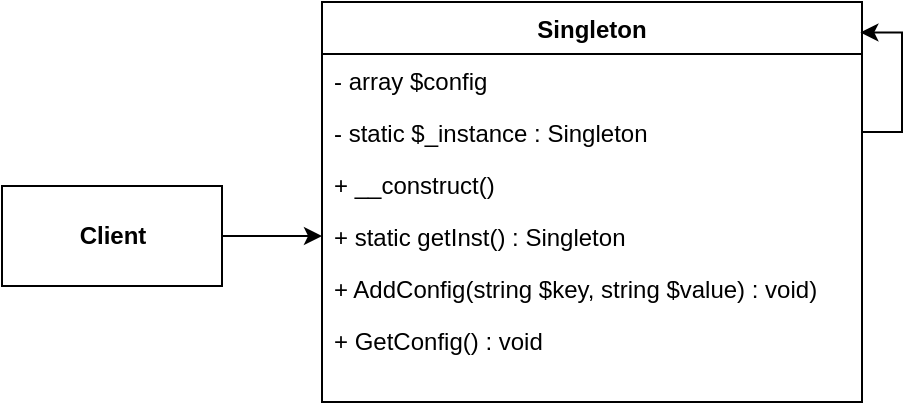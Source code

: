 <mxfile version="13.9.9" type="device"><diagram id="XrKHAZxXqrNPxV7MK5Gy" name="Страница 1"><mxGraphModel dx="1096" dy="599" grid="1" gridSize="10" guides="1" tooltips="1" connect="1" arrows="1" fold="1" page="1" pageScale="1" pageWidth="827" pageHeight="1169" math="0" shadow="0"><root><mxCell id="0"/><mxCell id="1" parent="0"/><mxCell id="qgOpEU0hdoBaaDOD05TA-1" value="Singleton" style="swimlane;fontStyle=1;childLayout=stackLayout;horizontal=1;startSize=26;fillColor=none;horizontalStack=0;resizeParent=1;resizeParentMax=0;resizeLast=0;collapsible=1;marginBottom=0;" vertex="1" parent="1"><mxGeometry x="90" y="130" width="270" height="200" as="geometry"/></mxCell><mxCell id="qgOpEU0hdoBaaDOD05TA-2" value="- array $config" style="text;strokeColor=none;fillColor=none;align=left;verticalAlign=top;spacingLeft=4;spacingRight=4;overflow=hidden;rotatable=0;points=[[0,0.5],[1,0.5]];portConstraint=eastwest;" vertex="1" parent="qgOpEU0hdoBaaDOD05TA-1"><mxGeometry y="26" width="270" height="26" as="geometry"/></mxCell><mxCell id="qgOpEU0hdoBaaDOD05TA-10" style="edgeStyle=orthogonalEdgeStyle;rounded=0;orthogonalLoop=1;jettySize=auto;html=1;entryX=0.997;entryY=0.076;entryDx=0;entryDy=0;entryPerimeter=0;exitX=1;exitY=0.5;exitDx=0;exitDy=0;" edge="1" parent="qgOpEU0hdoBaaDOD05TA-1" source="qgOpEU0hdoBaaDOD05TA-3" target="qgOpEU0hdoBaaDOD05TA-1"><mxGeometry relative="1" as="geometry"/></mxCell><mxCell id="qgOpEU0hdoBaaDOD05TA-3" value="- static $_instance : Singleton" style="text;strokeColor=none;fillColor=none;align=left;verticalAlign=top;spacingLeft=4;spacingRight=4;overflow=hidden;rotatable=0;points=[[0,0.5],[1,0.5]];portConstraint=eastwest;" vertex="1" parent="qgOpEU0hdoBaaDOD05TA-1"><mxGeometry y="52" width="270" height="26" as="geometry"/></mxCell><mxCell id="qgOpEU0hdoBaaDOD05TA-4" value="+ __construct()" style="text;strokeColor=none;fillColor=none;align=left;verticalAlign=top;spacingLeft=4;spacingRight=4;overflow=hidden;rotatable=0;points=[[0,0.5],[1,0.5]];portConstraint=eastwest;" vertex="1" parent="qgOpEU0hdoBaaDOD05TA-1"><mxGeometry y="78" width="270" height="26" as="geometry"/></mxCell><mxCell id="qgOpEU0hdoBaaDOD05TA-5" value="+ static getInst() : Singleton" style="text;strokeColor=none;fillColor=none;align=left;verticalAlign=top;spacingLeft=4;spacingRight=4;overflow=hidden;rotatable=0;points=[[0,0.5],[1,0.5]];portConstraint=eastwest;" vertex="1" parent="qgOpEU0hdoBaaDOD05TA-1"><mxGeometry y="104" width="270" height="26" as="geometry"/></mxCell><mxCell id="qgOpEU0hdoBaaDOD05TA-6" value="+ AddConfig(string $key, string $value) : void)" style="text;strokeColor=none;fillColor=none;align=left;verticalAlign=top;spacingLeft=4;spacingRight=4;overflow=hidden;rotatable=0;points=[[0,0.5],[1,0.5]];portConstraint=eastwest;" vertex="1" parent="qgOpEU0hdoBaaDOD05TA-1"><mxGeometry y="130" width="270" height="26" as="geometry"/></mxCell><mxCell id="qgOpEU0hdoBaaDOD05TA-7" value="+ GetConfig() : void" style="text;strokeColor=none;fillColor=none;align=left;verticalAlign=top;spacingLeft=4;spacingRight=4;overflow=hidden;rotatable=0;points=[[0,0.5],[1,0.5]];portConstraint=eastwest;" vertex="1" parent="qgOpEU0hdoBaaDOD05TA-1"><mxGeometry y="156" width="270" height="44" as="geometry"/></mxCell><mxCell id="qgOpEU0hdoBaaDOD05TA-9" style="edgeStyle=orthogonalEdgeStyle;rounded=0;orthogonalLoop=1;jettySize=auto;html=1;entryX=0;entryY=0.5;entryDx=0;entryDy=0;" edge="1" parent="1" source="qgOpEU0hdoBaaDOD05TA-8" target="qgOpEU0hdoBaaDOD05TA-5"><mxGeometry relative="1" as="geometry"/></mxCell><mxCell id="qgOpEU0hdoBaaDOD05TA-8" value="&lt;b&gt;Client&lt;/b&gt;" style="html=1;" vertex="1" parent="1"><mxGeometry x="-70" y="222" width="110" height="50" as="geometry"/></mxCell></root></mxGraphModel></diagram></mxfile>
